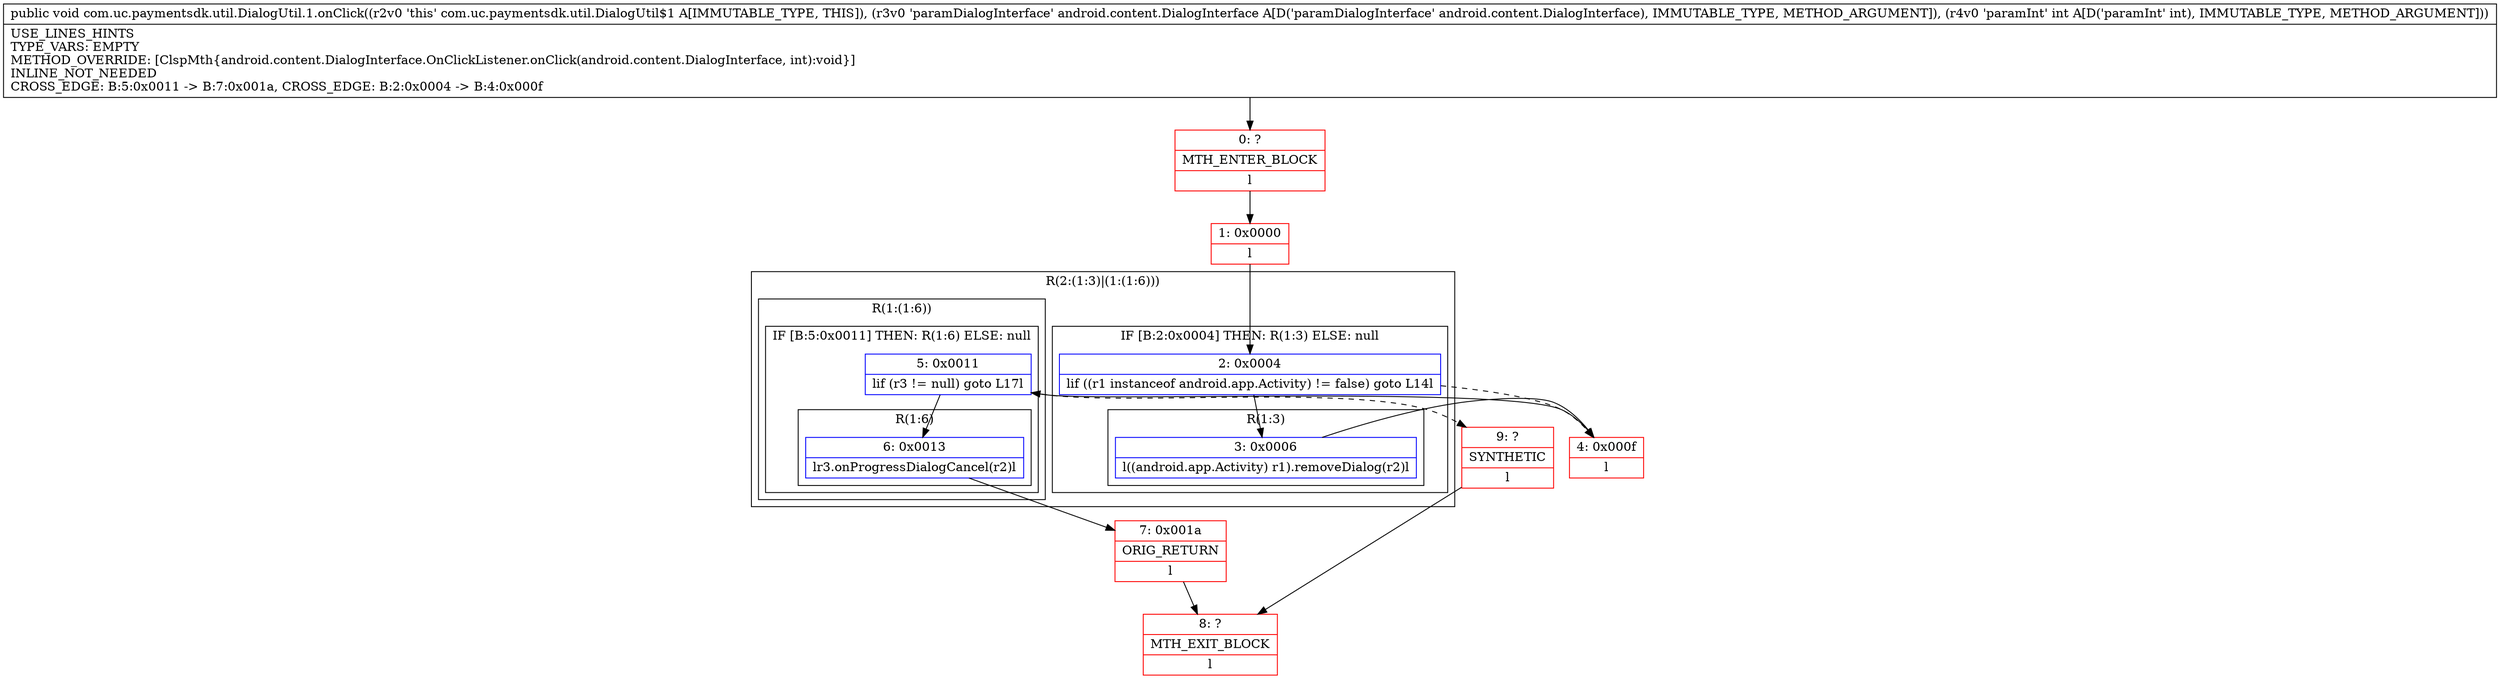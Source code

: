 digraph "CFG forcom.uc.paymentsdk.util.DialogUtil.1.onClick(Landroid\/content\/DialogInterface;I)V" {
subgraph cluster_Region_1795882966 {
label = "R(2:(1:3)|(1:(1:6)))";
node [shape=record,color=blue];
subgraph cluster_IfRegion_1259814234 {
label = "IF [B:2:0x0004] THEN: R(1:3) ELSE: null";
node [shape=record,color=blue];
Node_2 [shape=record,label="{2\:\ 0x0004|lif ((r1 instanceof android.app.Activity) != false) goto L14l}"];
subgraph cluster_Region_1116998112 {
label = "R(1:3)";
node [shape=record,color=blue];
Node_3 [shape=record,label="{3\:\ 0x0006|l((android.app.Activity) r1).removeDialog(r2)l}"];
}
}
subgraph cluster_Region_1608826136 {
label = "R(1:(1:6))";
node [shape=record,color=blue];
subgraph cluster_IfRegion_1663835517 {
label = "IF [B:5:0x0011] THEN: R(1:6) ELSE: null";
node [shape=record,color=blue];
Node_5 [shape=record,label="{5\:\ 0x0011|lif (r3 != null) goto L17l}"];
subgraph cluster_Region_287510959 {
label = "R(1:6)";
node [shape=record,color=blue];
Node_6 [shape=record,label="{6\:\ 0x0013|lr3.onProgressDialogCancel(r2)l}"];
}
}
}
}
Node_0 [shape=record,color=red,label="{0\:\ ?|MTH_ENTER_BLOCK\l|l}"];
Node_1 [shape=record,color=red,label="{1\:\ 0x0000|l}"];
Node_4 [shape=record,color=red,label="{4\:\ 0x000f|l}"];
Node_7 [shape=record,color=red,label="{7\:\ 0x001a|ORIG_RETURN\l|l}"];
Node_8 [shape=record,color=red,label="{8\:\ ?|MTH_EXIT_BLOCK\l|l}"];
Node_9 [shape=record,color=red,label="{9\:\ ?|SYNTHETIC\l|l}"];
MethodNode[shape=record,label="{public void com.uc.paymentsdk.util.DialogUtil.1.onClick((r2v0 'this' com.uc.paymentsdk.util.DialogUtil$1 A[IMMUTABLE_TYPE, THIS]), (r3v0 'paramDialogInterface' android.content.DialogInterface A[D('paramDialogInterface' android.content.DialogInterface), IMMUTABLE_TYPE, METHOD_ARGUMENT]), (r4v0 'paramInt' int A[D('paramInt' int), IMMUTABLE_TYPE, METHOD_ARGUMENT]))  | USE_LINES_HINTS\lTYPE_VARS: EMPTY\lMETHOD_OVERRIDE: [ClspMth\{android.content.DialogInterface.OnClickListener.onClick(android.content.DialogInterface, int):void\}]\lINLINE_NOT_NEEDED\lCROSS_EDGE: B:5:0x0011 \-\> B:7:0x001a, CROSS_EDGE: B:2:0x0004 \-\> B:4:0x000f\l}"];
MethodNode -> Node_0;
Node_2 -> Node_3;
Node_2 -> Node_4[style=dashed];
Node_3 -> Node_4;
Node_5 -> Node_6;
Node_5 -> Node_9[style=dashed];
Node_6 -> Node_7;
Node_0 -> Node_1;
Node_1 -> Node_2;
Node_4 -> Node_5;
Node_7 -> Node_8;
Node_9 -> Node_8;
}

